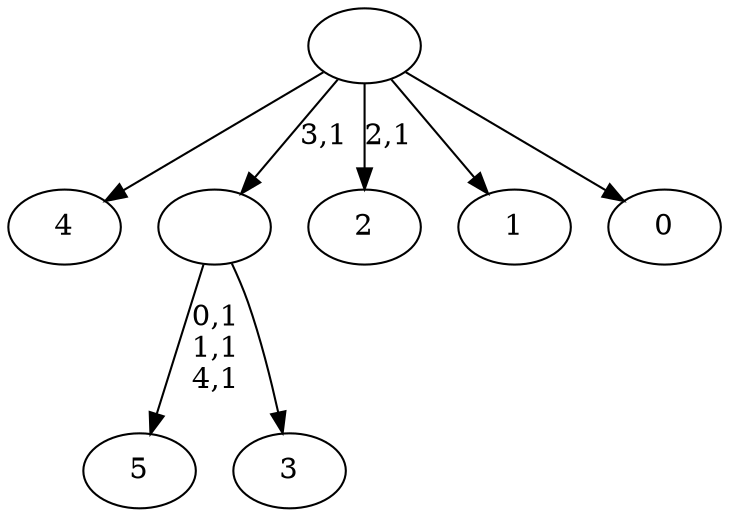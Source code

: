 digraph T {
	11 [label="5"]
	7 [label="4"]
	6 [label="3"]
	5 [label=""]
	4 [label="2"]
	2 [label="1"]
	1 [label="0"]
	0 [label=""]
	5 -> 11 [label="0,1\n1,1\n4,1"]
	5 -> 6 [label=""]
	0 -> 4 [label="2,1"]
	0 -> 7 [label=""]
	0 -> 5 [label="3,1"]
	0 -> 2 [label=""]
	0 -> 1 [label=""]
}
